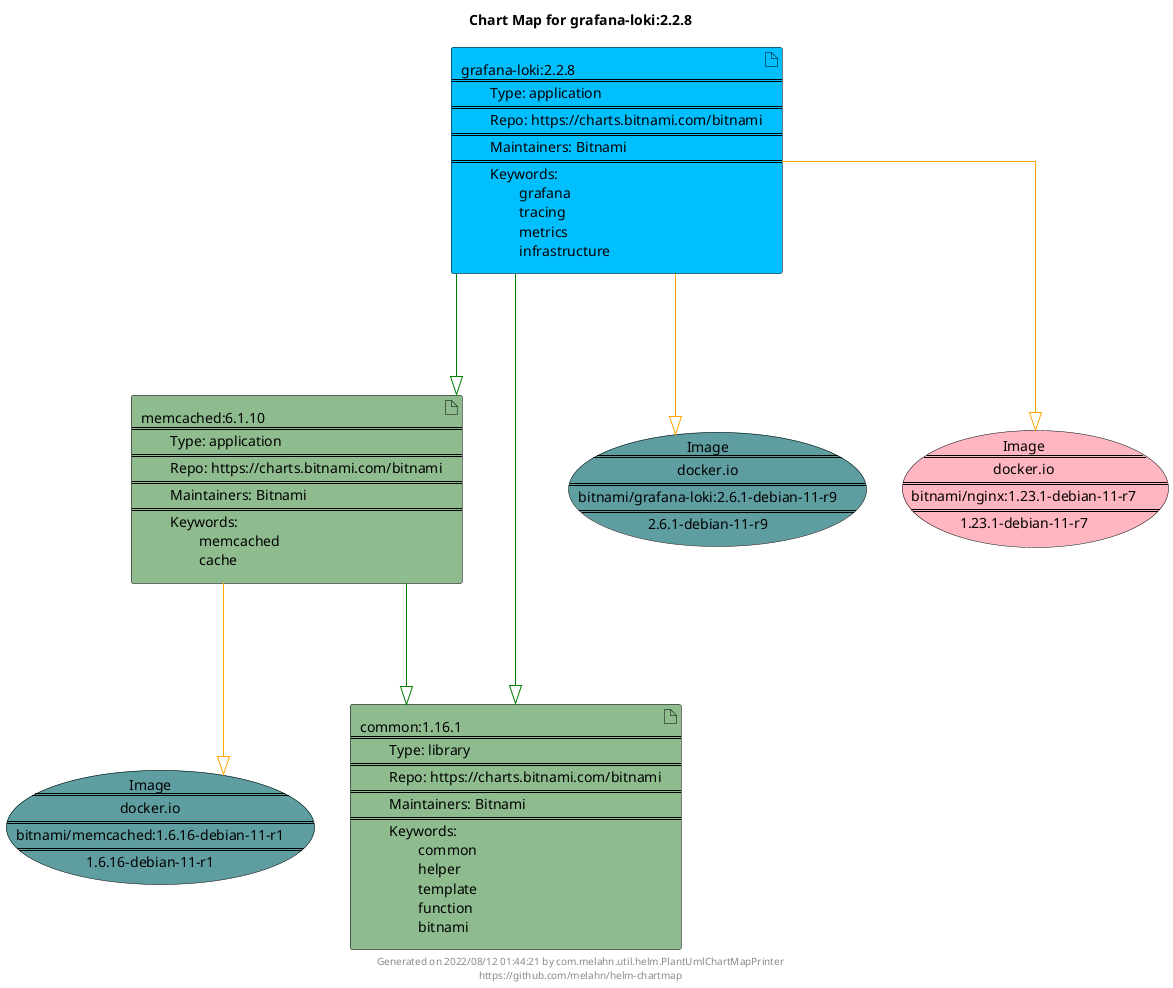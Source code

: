 @startuml
skinparam linetype ortho
skinparam backgroundColor white
skinparam usecaseBorderColor black
skinparam usecaseArrowColor LightSlateGray
skinparam artifactBorderColor black
skinparam artifactArrowColor LightSlateGray

title Chart Map for grafana-loki:2.2.8

'There are 3 referenced Helm Charts
artifact "memcached:6.1.10\n====\n\tType: application\n====\n\tRepo: https://charts.bitnami.com/bitnami\n====\n\tMaintainers: Bitnami\n====\n\tKeywords: \n\t\tmemcached\n\t\tcache" as memcached_6_1_10 #DarkSeaGreen
artifact "common:1.16.1\n====\n\tType: library\n====\n\tRepo: https://charts.bitnami.com/bitnami\n====\n\tMaintainers: Bitnami\n====\n\tKeywords: \n\t\tcommon\n\t\thelper\n\t\ttemplate\n\t\tfunction\n\t\tbitnami" as common_1_16_1 #DarkSeaGreen
artifact "grafana-loki:2.2.8\n====\n\tType: application\n====\n\tRepo: https://charts.bitnami.com/bitnami\n====\n\tMaintainers: Bitnami\n====\n\tKeywords: \n\t\tgrafana\n\t\ttracing\n\t\tmetrics\n\t\tinfrastructure" as grafana_loki_2_2_8 #DeepSkyBlue

'There are 3 referenced Docker Images
usecase "Image\n====\ndocker.io\n====\nbitnami/grafana-loki:2.6.1-debian-11-r9\n====\n2.6.1-debian-11-r9" as docker_io_bitnami_grafana_loki_2_6_1_debian_11_r9 #CadetBlue
usecase "Image\n====\ndocker.io\n====\nbitnami/memcached:1.6.16-debian-11-r1\n====\n1.6.16-debian-11-r1" as docker_io_bitnami_memcached_1_6_16_debian_11_r1 #CadetBlue
usecase "Image\n====\ndocker.io\n====\nbitnami/nginx:1.23.1-debian-11-r7\n====\n1.23.1-debian-11-r7" as docker_io_bitnami_nginx_1_23_1_debian_11_r7 #LightPink

'Chart Dependencies
grafana_loki_2_2_8--[#green]-|>common_1_16_1
grafana_loki_2_2_8--[#green]-|>memcached_6_1_10
memcached_6_1_10--[#green]-|>common_1_16_1
memcached_6_1_10--[#orange]-|>docker_io_bitnami_memcached_1_6_16_debian_11_r1
grafana_loki_2_2_8--[#orange]-|>docker_io_bitnami_nginx_1_23_1_debian_11_r7
grafana_loki_2_2_8--[#orange]-|>docker_io_bitnami_grafana_loki_2_6_1_debian_11_r9

center footer Generated on 2022/08/12 01:44:21 by com.melahn.util.helm.PlantUmlChartMapPrinter\nhttps://github.com/melahn/helm-chartmap
@enduml

